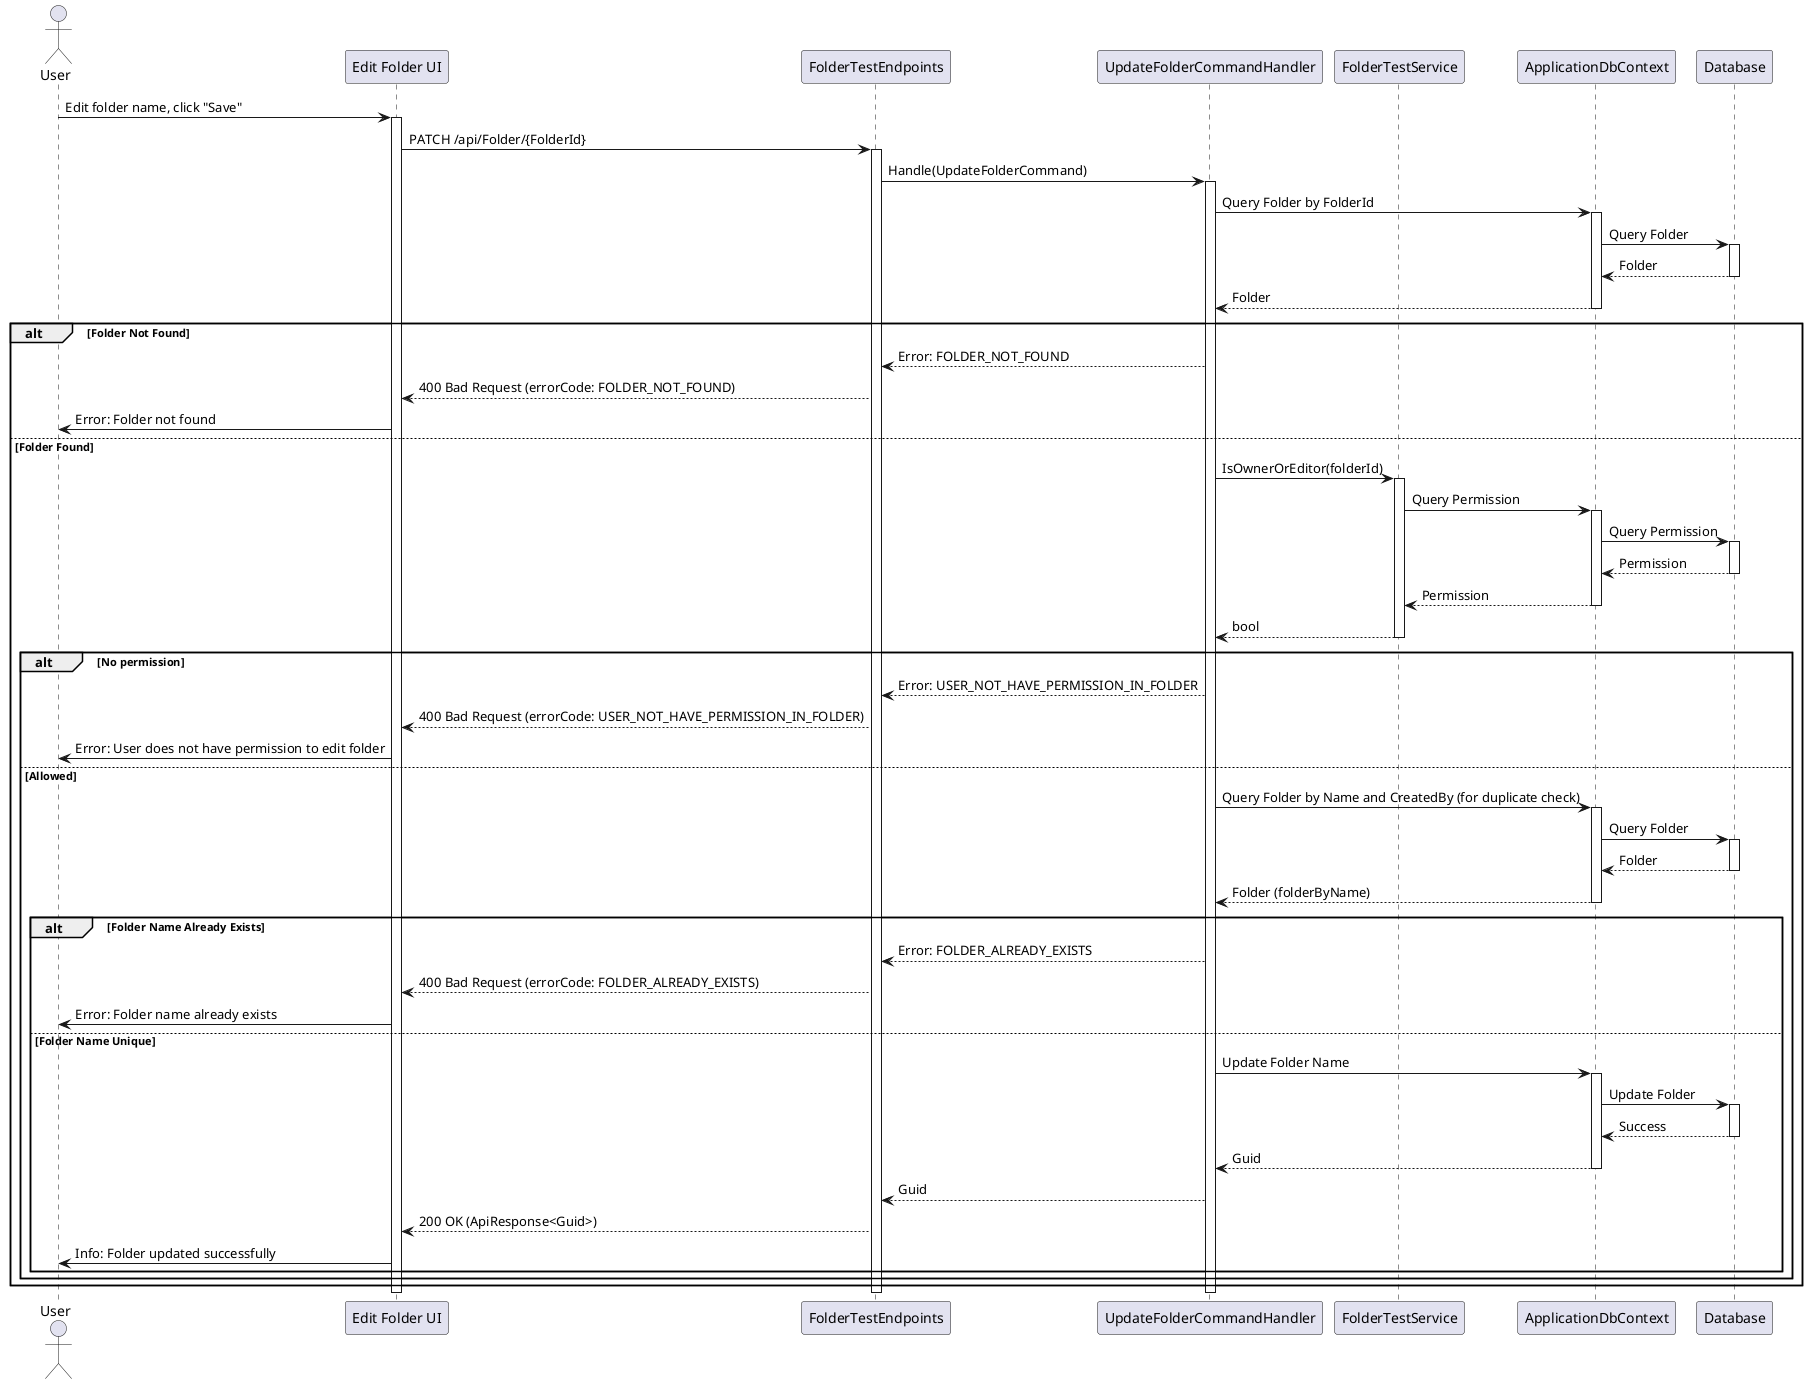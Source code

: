 @startuml
actor User
participant "Edit Folder UI" as UI
participant FolderTestEndpoints
participant UpdateFolderCommandHandler as Handler
participant FolderTestService
participant ApplicationDbContext
participant Database

User -> UI : Edit folder name, click "Save"
activate UI
UI -> FolderTestEndpoints : PATCH /api/Folder/{FolderId}
activate FolderTestEndpoints
FolderTestEndpoints -> Handler : Handle(UpdateFolderCommand)
activate Handler
Handler -> ApplicationDbContext : Query Folder by FolderId
activate ApplicationDbContext
ApplicationDbContext -> Database : Query Folder
activate Database
Database --> ApplicationDbContext : Folder
deactivate Database
ApplicationDbContext --> Handler : Folder
deactivate ApplicationDbContext
alt Folder Not Found
    Handler --> FolderTestEndpoints : Error: FOLDER_NOT_FOUND
    FolderTestEndpoints --> UI : 400 Bad Request (errorCode: FOLDER_NOT_FOUND)
    UI -> User : Error: Folder not found
else Folder Found
    Handler -> FolderTestService : IsOwnerOrEditor(folderId)
    activate FolderTestService
    FolderTestService -> ApplicationDbContext : Query Permission
    activate ApplicationDbContext
    ApplicationDbContext -> Database : Query Permission
    activate Database
    Database --> ApplicationDbContext : Permission
    deactivate Database
    ApplicationDbContext --> FolderTestService : Permission
    deactivate ApplicationDbContext
    FolderTestService --> Handler : bool
    deactivate FolderTestService
    alt No permission
        Handler --> FolderTestEndpoints : Error: USER_NOT_HAVE_PERMISSION_IN_FOLDER
        FolderTestEndpoints --> UI : 400 Bad Request (errorCode: USER_NOT_HAVE_PERMISSION_IN_FOLDER)
        UI -> User : Error: User does not have permission to edit folder
    else Allowed
        Handler -> ApplicationDbContext : Query Folder by Name and CreatedBy (for duplicate check)
        activate ApplicationDbContext
        ApplicationDbContext -> Database : Query Folder
        activate Database
        Database --> ApplicationDbContext : Folder
        deactivate Database
        ApplicationDbContext --> Handler : Folder (folderByName)
        deactivate ApplicationDbContext
        alt Folder Name Already Exists
            Handler --> FolderTestEndpoints : Error: FOLDER_ALREADY_EXISTS
            FolderTestEndpoints --> UI : 400 Bad Request (errorCode: FOLDER_ALREADY_EXISTS)
            UI -> User : Error: Folder name already exists
        else Folder Name Unique
            Handler -> ApplicationDbContext : Update Folder Name
            activate ApplicationDbContext
            ApplicationDbContext -> Database : Update Folder
            activate Database
            Database --> ApplicationDbContext : Success
            deactivate Database
            ApplicationDbContext --> Handler : Guid
            deactivate ApplicationDbContext
            Handler --> FolderTestEndpoints : Guid
            FolderTestEndpoints --> UI : 200 OK (ApiResponse<Guid>)
            UI -> User : Info: Folder updated successfully
        end
    end
end
deactivate Handler
deactivate FolderTestEndpoints
deactivate UI
@enduml